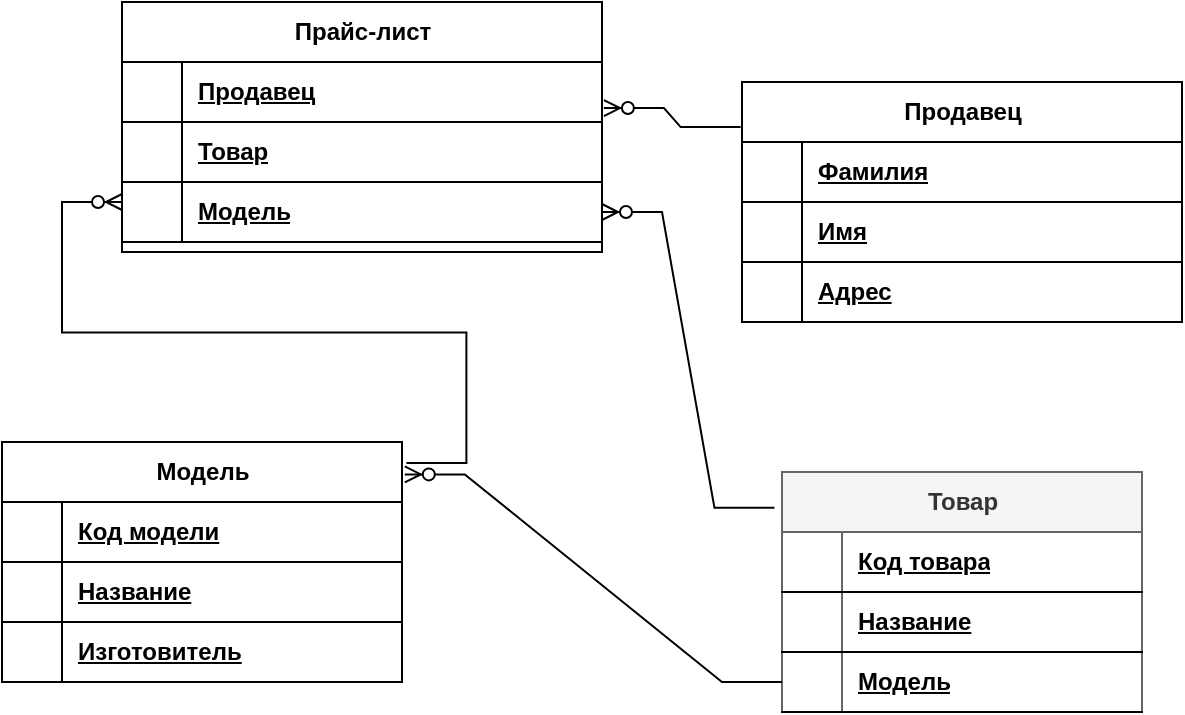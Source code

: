 <mxfile version="23.0.1" type="device">
  <diagram name="Страница — 1" id="3_UjoZERH8CCkRDnR-AB">
    <mxGraphModel dx="1236" dy="525" grid="1" gridSize="10" guides="1" tooltips="1" connect="1" arrows="1" fold="1" page="1" pageScale="1" pageWidth="827" pageHeight="1169" math="0" shadow="0">
      <root>
        <mxCell id="0" />
        <mxCell id="1" parent="0" />
        <mxCell id="VN0VUJJOcpdTgFjsuYnM-11" value="Товар" style="shape=table;startSize=30;container=1;collapsible=1;childLayout=tableLayout;fixedRows=1;rowLines=0;fontStyle=1;align=center;resizeLast=1;html=1;fillColor=#f5f5f5;fontColor=#333333;strokeColor=#666666;" parent="1" vertex="1">
          <mxGeometry x="490" y="505" width="180" height="120" as="geometry" />
        </mxCell>
        <mxCell id="VN0VUJJOcpdTgFjsuYnM-12" value="" style="shape=tableRow;horizontal=0;startSize=0;swimlaneHead=0;swimlaneBody=0;fillColor=none;collapsible=0;dropTarget=0;points=[[0,0.5],[1,0.5]];portConstraint=eastwest;top=0;left=0;right=0;bottom=1;" parent="VN0VUJJOcpdTgFjsuYnM-11" vertex="1">
          <mxGeometry y="30" width="180" height="30" as="geometry" />
        </mxCell>
        <mxCell id="VN0VUJJOcpdTgFjsuYnM-13" value="" style="shape=partialRectangle;connectable=0;fillColor=none;top=0;left=0;bottom=0;right=0;fontStyle=1;overflow=hidden;whiteSpace=wrap;html=1;" parent="VN0VUJJOcpdTgFjsuYnM-12" vertex="1">
          <mxGeometry width="30" height="30" as="geometry">
            <mxRectangle width="30" height="30" as="alternateBounds" />
          </mxGeometry>
        </mxCell>
        <mxCell id="VN0VUJJOcpdTgFjsuYnM-14" value="Код товара" style="shape=partialRectangle;connectable=0;fillColor=none;top=0;left=0;bottom=0;right=0;align=left;spacingLeft=6;fontStyle=5;overflow=hidden;whiteSpace=wrap;html=1;" parent="VN0VUJJOcpdTgFjsuYnM-12" vertex="1">
          <mxGeometry x="30" width="150" height="30" as="geometry">
            <mxRectangle width="150" height="30" as="alternateBounds" />
          </mxGeometry>
        </mxCell>
        <mxCell id="eNB07OYW60TOOH_8sN7m-47" value="" style="shape=tableRow;horizontal=0;startSize=0;swimlaneHead=0;swimlaneBody=0;fillColor=none;collapsible=0;dropTarget=0;points=[[0,0.5],[1,0.5]];portConstraint=eastwest;top=0;left=0;right=0;bottom=1;" vertex="1" parent="VN0VUJJOcpdTgFjsuYnM-11">
          <mxGeometry y="60" width="180" height="30" as="geometry" />
        </mxCell>
        <mxCell id="eNB07OYW60TOOH_8sN7m-48" value="" style="shape=partialRectangle;connectable=0;fillColor=none;top=0;left=0;bottom=0;right=0;fontStyle=1;overflow=hidden;whiteSpace=wrap;html=1;" vertex="1" parent="eNB07OYW60TOOH_8sN7m-47">
          <mxGeometry width="30" height="30" as="geometry">
            <mxRectangle width="30" height="30" as="alternateBounds" />
          </mxGeometry>
        </mxCell>
        <mxCell id="eNB07OYW60TOOH_8sN7m-49" value="Название" style="shape=partialRectangle;connectable=0;fillColor=none;top=0;left=0;bottom=0;right=0;align=left;spacingLeft=6;fontStyle=5;overflow=hidden;whiteSpace=wrap;html=1;" vertex="1" parent="eNB07OYW60TOOH_8sN7m-47">
          <mxGeometry x="30" width="150" height="30" as="geometry">
            <mxRectangle width="150" height="30" as="alternateBounds" />
          </mxGeometry>
        </mxCell>
        <mxCell id="eNB07OYW60TOOH_8sN7m-60" value="" style="shape=tableRow;horizontal=0;startSize=0;swimlaneHead=0;swimlaneBody=0;fillColor=none;collapsible=0;dropTarget=0;points=[[0,0.5],[1,0.5]];portConstraint=eastwest;top=0;left=0;right=0;bottom=1;" vertex="1" parent="VN0VUJJOcpdTgFjsuYnM-11">
          <mxGeometry y="90" width="180" height="30" as="geometry" />
        </mxCell>
        <mxCell id="eNB07OYW60TOOH_8sN7m-61" value="" style="shape=partialRectangle;connectable=0;fillColor=none;top=0;left=0;bottom=0;right=0;fontStyle=1;overflow=hidden;whiteSpace=wrap;html=1;" vertex="1" parent="eNB07OYW60TOOH_8sN7m-60">
          <mxGeometry width="30" height="30" as="geometry">
            <mxRectangle width="30" height="30" as="alternateBounds" />
          </mxGeometry>
        </mxCell>
        <mxCell id="eNB07OYW60TOOH_8sN7m-62" value="Модель" style="shape=partialRectangle;connectable=0;fillColor=none;top=0;left=0;bottom=0;right=0;align=left;spacingLeft=6;fontStyle=5;overflow=hidden;whiteSpace=wrap;html=1;" vertex="1" parent="eNB07OYW60TOOH_8sN7m-60">
          <mxGeometry x="30" width="150" height="30" as="geometry">
            <mxRectangle width="150" height="30" as="alternateBounds" />
          </mxGeometry>
        </mxCell>
        <mxCell id="VN0VUJJOcpdTgFjsuYnM-24" value="Модель" style="shape=table;startSize=30;container=1;collapsible=1;childLayout=tableLayout;fixedRows=1;rowLines=0;fontStyle=1;align=center;resizeLast=1;html=1;" parent="1" vertex="1">
          <mxGeometry x="100" y="490" width="200" height="120" as="geometry" />
        </mxCell>
        <mxCell id="VN0VUJJOcpdTgFjsuYnM-25" value="" style="shape=tableRow;horizontal=0;startSize=0;swimlaneHead=0;swimlaneBody=0;fillColor=none;collapsible=0;dropTarget=0;points=[[0,0.5],[1,0.5]];portConstraint=eastwest;top=0;left=0;right=0;bottom=1;" parent="VN0VUJJOcpdTgFjsuYnM-24" vertex="1">
          <mxGeometry y="30" width="200" height="30" as="geometry" />
        </mxCell>
        <mxCell id="VN0VUJJOcpdTgFjsuYnM-26" value="" style="shape=partialRectangle;connectable=0;fillColor=none;top=0;left=0;bottom=0;right=0;fontStyle=1;overflow=hidden;whiteSpace=wrap;html=1;" parent="VN0VUJJOcpdTgFjsuYnM-25" vertex="1">
          <mxGeometry width="30" height="30" as="geometry">
            <mxRectangle width="30" height="30" as="alternateBounds" />
          </mxGeometry>
        </mxCell>
        <mxCell id="VN0VUJJOcpdTgFjsuYnM-27" value="Код модели" style="shape=partialRectangle;connectable=0;fillColor=none;top=0;left=0;bottom=0;right=0;align=left;spacingLeft=6;fontStyle=5;overflow=hidden;whiteSpace=wrap;html=1;" parent="VN0VUJJOcpdTgFjsuYnM-25" vertex="1">
          <mxGeometry x="30" width="170" height="30" as="geometry">
            <mxRectangle width="170" height="30" as="alternateBounds" />
          </mxGeometry>
        </mxCell>
        <mxCell id="eNB07OYW60TOOH_8sN7m-53" value="" style="shape=tableRow;horizontal=0;startSize=0;swimlaneHead=0;swimlaneBody=0;fillColor=none;collapsible=0;dropTarget=0;points=[[0,0.5],[1,0.5]];portConstraint=eastwest;top=0;left=0;right=0;bottom=1;" vertex="1" parent="VN0VUJJOcpdTgFjsuYnM-24">
          <mxGeometry y="60" width="200" height="30" as="geometry" />
        </mxCell>
        <mxCell id="eNB07OYW60TOOH_8sN7m-54" value="" style="shape=partialRectangle;connectable=0;fillColor=none;top=0;left=0;bottom=0;right=0;fontStyle=1;overflow=hidden;whiteSpace=wrap;html=1;" vertex="1" parent="eNB07OYW60TOOH_8sN7m-53">
          <mxGeometry width="30" height="30" as="geometry">
            <mxRectangle width="30" height="30" as="alternateBounds" />
          </mxGeometry>
        </mxCell>
        <mxCell id="eNB07OYW60TOOH_8sN7m-55" value="Название" style="shape=partialRectangle;connectable=0;fillColor=none;top=0;left=0;bottom=0;right=0;align=left;spacingLeft=6;fontStyle=5;overflow=hidden;whiteSpace=wrap;html=1;" vertex="1" parent="eNB07OYW60TOOH_8sN7m-53">
          <mxGeometry x="30" width="170" height="30" as="geometry">
            <mxRectangle width="170" height="30" as="alternateBounds" />
          </mxGeometry>
        </mxCell>
        <mxCell id="eNB07OYW60TOOH_8sN7m-56" value="" style="shape=tableRow;horizontal=0;startSize=0;swimlaneHead=0;swimlaneBody=0;fillColor=none;collapsible=0;dropTarget=0;points=[[0,0.5],[1,0.5]];portConstraint=eastwest;top=0;left=0;right=0;bottom=1;" vertex="1" parent="VN0VUJJOcpdTgFjsuYnM-24">
          <mxGeometry y="90" width="200" height="30" as="geometry" />
        </mxCell>
        <mxCell id="eNB07OYW60TOOH_8sN7m-57" value="" style="shape=partialRectangle;connectable=0;fillColor=none;top=0;left=0;bottom=0;right=0;fontStyle=1;overflow=hidden;whiteSpace=wrap;html=1;" vertex="1" parent="eNB07OYW60TOOH_8sN7m-56">
          <mxGeometry width="30" height="30" as="geometry">
            <mxRectangle width="30" height="30" as="alternateBounds" />
          </mxGeometry>
        </mxCell>
        <mxCell id="eNB07OYW60TOOH_8sN7m-58" value="Изготовитель" style="shape=partialRectangle;connectable=0;fillColor=none;top=0;left=0;bottom=0;right=0;align=left;spacingLeft=6;fontStyle=5;overflow=hidden;whiteSpace=wrap;html=1;" vertex="1" parent="eNB07OYW60TOOH_8sN7m-56">
          <mxGeometry x="30" width="170" height="30" as="geometry">
            <mxRectangle width="170" height="30" as="alternateBounds" />
          </mxGeometry>
        </mxCell>
        <mxCell id="VN0VUJJOcpdTgFjsuYnM-37" value="Продавец" style="shape=table;startSize=30;container=1;collapsible=1;childLayout=tableLayout;fixedRows=1;rowLines=0;fontStyle=1;align=center;resizeLast=1;html=1;" parent="1" vertex="1">
          <mxGeometry x="470" y="310" width="220" height="120" as="geometry" />
        </mxCell>
        <mxCell id="VN0VUJJOcpdTgFjsuYnM-38" value="" style="shape=tableRow;horizontal=0;startSize=0;swimlaneHead=0;swimlaneBody=0;fillColor=none;collapsible=0;dropTarget=0;points=[[0,0.5],[1,0.5]];portConstraint=eastwest;top=0;left=0;right=0;bottom=1;" parent="VN0VUJJOcpdTgFjsuYnM-37" vertex="1">
          <mxGeometry y="30" width="220" height="30" as="geometry" />
        </mxCell>
        <mxCell id="VN0VUJJOcpdTgFjsuYnM-39" value="" style="shape=partialRectangle;connectable=0;fillColor=none;top=0;left=0;bottom=0;right=0;fontStyle=1;overflow=hidden;whiteSpace=wrap;html=1;" parent="VN0VUJJOcpdTgFjsuYnM-38" vertex="1">
          <mxGeometry width="30" height="30" as="geometry">
            <mxRectangle width="30" height="30" as="alternateBounds" />
          </mxGeometry>
        </mxCell>
        <mxCell id="VN0VUJJOcpdTgFjsuYnM-40" value="Фамилия" style="shape=partialRectangle;connectable=0;fillColor=none;top=0;left=0;bottom=0;right=0;align=left;spacingLeft=6;fontStyle=5;overflow=hidden;whiteSpace=wrap;html=1;" parent="VN0VUJJOcpdTgFjsuYnM-38" vertex="1">
          <mxGeometry x="30" width="190" height="30" as="geometry">
            <mxRectangle width="190" height="30" as="alternateBounds" />
          </mxGeometry>
        </mxCell>
        <mxCell id="eNB07OYW60TOOH_8sN7m-40" value="" style="shape=tableRow;horizontal=0;startSize=0;swimlaneHead=0;swimlaneBody=0;fillColor=none;collapsible=0;dropTarget=0;points=[[0,0.5],[1,0.5]];portConstraint=eastwest;top=0;left=0;right=0;bottom=1;" vertex="1" parent="VN0VUJJOcpdTgFjsuYnM-37">
          <mxGeometry y="60" width="220" height="30" as="geometry" />
        </mxCell>
        <mxCell id="eNB07OYW60TOOH_8sN7m-41" value="" style="shape=partialRectangle;connectable=0;fillColor=none;top=0;left=0;bottom=0;right=0;fontStyle=1;overflow=hidden;whiteSpace=wrap;html=1;" vertex="1" parent="eNB07OYW60TOOH_8sN7m-40">
          <mxGeometry width="30" height="30" as="geometry">
            <mxRectangle width="30" height="30" as="alternateBounds" />
          </mxGeometry>
        </mxCell>
        <mxCell id="eNB07OYW60TOOH_8sN7m-42" value="Имя" style="shape=partialRectangle;connectable=0;fillColor=none;top=0;left=0;bottom=0;right=0;align=left;spacingLeft=6;fontStyle=5;overflow=hidden;whiteSpace=wrap;html=1;" vertex="1" parent="eNB07OYW60TOOH_8sN7m-40">
          <mxGeometry x="30" width="190" height="30" as="geometry">
            <mxRectangle width="190" height="30" as="alternateBounds" />
          </mxGeometry>
        </mxCell>
        <mxCell id="eNB07OYW60TOOH_8sN7m-43" value="" style="shape=tableRow;horizontal=0;startSize=0;swimlaneHead=0;swimlaneBody=0;fillColor=none;collapsible=0;dropTarget=0;points=[[0,0.5],[1,0.5]];portConstraint=eastwest;top=0;left=0;right=0;bottom=1;" vertex="1" parent="VN0VUJJOcpdTgFjsuYnM-37">
          <mxGeometry y="90" width="220" height="30" as="geometry" />
        </mxCell>
        <mxCell id="eNB07OYW60TOOH_8sN7m-44" value="" style="shape=partialRectangle;connectable=0;fillColor=none;top=0;left=0;bottom=0;right=0;fontStyle=1;overflow=hidden;whiteSpace=wrap;html=1;" vertex="1" parent="eNB07OYW60TOOH_8sN7m-43">
          <mxGeometry width="30" height="30" as="geometry">
            <mxRectangle width="30" height="30" as="alternateBounds" />
          </mxGeometry>
        </mxCell>
        <mxCell id="eNB07OYW60TOOH_8sN7m-45" value="Адрес" style="shape=partialRectangle;connectable=0;fillColor=none;top=0;left=0;bottom=0;right=0;align=left;spacingLeft=6;fontStyle=5;overflow=hidden;whiteSpace=wrap;html=1;" vertex="1" parent="eNB07OYW60TOOH_8sN7m-43">
          <mxGeometry x="30" width="190" height="30" as="geometry">
            <mxRectangle width="190" height="30" as="alternateBounds" />
          </mxGeometry>
        </mxCell>
        <mxCell id="VN0VUJJOcpdTgFjsuYnM-51" value="Прайс-лист" style="shape=table;startSize=30;container=1;collapsible=1;childLayout=tableLayout;fixedRows=1;rowLines=0;fontStyle=1;align=center;resizeLast=1;html=1;" parent="1" vertex="1">
          <mxGeometry x="160" y="270" width="240" height="125" as="geometry" />
        </mxCell>
        <mxCell id="eNB07OYW60TOOH_8sN7m-8" value="" style="shape=tableRow;horizontal=0;startSize=0;swimlaneHead=0;swimlaneBody=0;fillColor=none;collapsible=0;dropTarget=0;points=[[0,0.5],[1,0.5]];portConstraint=eastwest;top=0;left=0;right=0;bottom=1;" vertex="1" parent="VN0VUJJOcpdTgFjsuYnM-51">
          <mxGeometry y="30" width="240" height="30" as="geometry" />
        </mxCell>
        <mxCell id="eNB07OYW60TOOH_8sN7m-9" value="" style="shape=partialRectangle;connectable=0;fillColor=none;top=0;left=0;bottom=0;right=0;fontStyle=1;overflow=hidden;whiteSpace=wrap;html=1;" vertex="1" parent="eNB07OYW60TOOH_8sN7m-8">
          <mxGeometry width="30" height="30" as="geometry">
            <mxRectangle width="30" height="30" as="alternateBounds" />
          </mxGeometry>
        </mxCell>
        <mxCell id="eNB07OYW60TOOH_8sN7m-10" value="Продавец" style="shape=partialRectangle;connectable=0;fillColor=none;top=0;left=0;bottom=0;right=0;align=left;spacingLeft=6;fontStyle=5;overflow=hidden;whiteSpace=wrap;html=1;" vertex="1" parent="eNB07OYW60TOOH_8sN7m-8">
          <mxGeometry x="30" width="210" height="30" as="geometry">
            <mxRectangle width="210" height="30" as="alternateBounds" />
          </mxGeometry>
        </mxCell>
        <mxCell id="eNB07OYW60TOOH_8sN7m-21" value="" style="shape=tableRow;horizontal=0;startSize=0;swimlaneHead=0;swimlaneBody=0;fillColor=none;collapsible=0;dropTarget=0;points=[[0,0.5],[1,0.5]];portConstraint=eastwest;top=0;left=0;right=0;bottom=1;" vertex="1" parent="VN0VUJJOcpdTgFjsuYnM-51">
          <mxGeometry y="60" width="240" height="30" as="geometry" />
        </mxCell>
        <mxCell id="eNB07OYW60TOOH_8sN7m-22" value="" style="shape=partialRectangle;connectable=0;fillColor=none;top=0;left=0;bottom=0;right=0;fontStyle=1;overflow=hidden;whiteSpace=wrap;html=1;" vertex="1" parent="eNB07OYW60TOOH_8sN7m-21">
          <mxGeometry width="30" height="30" as="geometry">
            <mxRectangle width="30" height="30" as="alternateBounds" />
          </mxGeometry>
        </mxCell>
        <mxCell id="eNB07OYW60TOOH_8sN7m-23" value="Товар" style="shape=partialRectangle;connectable=0;fillColor=none;top=0;left=0;bottom=0;right=0;align=left;spacingLeft=6;fontStyle=5;overflow=hidden;whiteSpace=wrap;html=1;" vertex="1" parent="eNB07OYW60TOOH_8sN7m-21">
          <mxGeometry x="30" width="210" height="30" as="geometry">
            <mxRectangle width="210" height="30" as="alternateBounds" />
          </mxGeometry>
        </mxCell>
        <mxCell id="eNB07OYW60TOOH_8sN7m-37" value="" style="shape=tableRow;horizontal=0;startSize=0;swimlaneHead=0;swimlaneBody=0;fillColor=none;collapsible=0;dropTarget=0;points=[[0,0.5],[1,0.5]];portConstraint=eastwest;top=0;left=0;right=0;bottom=1;" vertex="1" parent="VN0VUJJOcpdTgFjsuYnM-51">
          <mxGeometry y="90" width="240" height="30" as="geometry" />
        </mxCell>
        <mxCell id="eNB07OYW60TOOH_8sN7m-38" value="" style="shape=partialRectangle;connectable=0;fillColor=none;top=0;left=0;bottom=0;right=0;fontStyle=1;overflow=hidden;whiteSpace=wrap;html=1;" vertex="1" parent="eNB07OYW60TOOH_8sN7m-37">
          <mxGeometry width="30" height="30" as="geometry">
            <mxRectangle width="30" height="30" as="alternateBounds" />
          </mxGeometry>
        </mxCell>
        <mxCell id="eNB07OYW60TOOH_8sN7m-39" value="Модель" style="shape=partialRectangle;connectable=0;fillColor=none;top=0;left=0;bottom=0;right=0;align=left;spacingLeft=6;fontStyle=5;overflow=hidden;whiteSpace=wrap;html=1;" vertex="1" parent="eNB07OYW60TOOH_8sN7m-37">
          <mxGeometry x="30" width="210" height="30" as="geometry">
            <mxRectangle width="210" height="30" as="alternateBounds" />
          </mxGeometry>
        </mxCell>
        <mxCell id="VN0VUJJOcpdTgFjsuYnM-64" value="" style="edgeStyle=entityRelationEdgeStyle;fontSize=12;html=1;endArrow=ERzeroToMany;endFill=1;rounded=0;exitX=-0.021;exitY=0.149;exitDx=0;exitDy=0;entryX=1;entryY=0.5;entryDx=0;entryDy=0;exitPerimeter=0;" parent="1" source="VN0VUJJOcpdTgFjsuYnM-11" target="eNB07OYW60TOOH_8sN7m-37" edge="1">
          <mxGeometry width="100" height="100" relative="1" as="geometry">
            <mxPoint x="366.5" y="500" as="sourcePoint" />
            <mxPoint x="460.5" y="705" as="targetPoint" />
          </mxGeometry>
        </mxCell>
        <mxCell id="VN0VUJJOcpdTgFjsuYnM-65" value="" style="edgeStyle=entityRelationEdgeStyle;fontSize=12;html=1;endArrow=ERzeroToMany;endFill=1;rounded=0;entryX=1.004;entryY=0.767;entryDx=0;entryDy=0;exitX=-0.003;exitY=0.188;exitDx=0;exitDy=0;exitPerimeter=0;entryPerimeter=0;" parent="1" source="VN0VUJJOcpdTgFjsuYnM-37" target="eNB07OYW60TOOH_8sN7m-8" edge="1">
          <mxGeometry width="100" height="100" relative="1" as="geometry">
            <mxPoint x="508.46" y="407.61" as="sourcePoint" />
            <mxPoint x="430" y="320" as="targetPoint" />
          </mxGeometry>
        </mxCell>
        <mxCell id="eNB07OYW60TOOH_8sN7m-59" value="" style="edgeStyle=entityRelationEdgeStyle;fontSize=12;html=1;endArrow=ERzeroToMany;endFill=1;rounded=0;exitX=0;exitY=0.5;exitDx=0;exitDy=0;entryX=1.007;entryY=0.135;entryDx=0;entryDy=0;entryPerimeter=0;" edge="1" parent="1" source="eNB07OYW60TOOH_8sN7m-60" target="VN0VUJJOcpdTgFjsuYnM-24">
          <mxGeometry width="100" height="100" relative="1" as="geometry">
            <mxPoint x="581" y="562.5" as="sourcePoint" />
            <mxPoint x="350" y="507.76" as="targetPoint" />
            <Array as="points">
              <mxPoint x="461" y="520" />
              <mxPoint x="401" y="570" />
              <mxPoint x="381" y="496" />
            </Array>
          </mxGeometry>
        </mxCell>
        <mxCell id="eNB07OYW60TOOH_8sN7m-63" value="" style="edgeStyle=entityRelationEdgeStyle;fontSize=12;html=1;endArrow=ERzeroToMany;endFill=1;rounded=0;exitX=1.011;exitY=0.088;exitDx=0;exitDy=0;entryX=1.007;entryY=0.135;entryDx=0;entryDy=0;entryPerimeter=0;exitPerimeter=0;" edge="1" parent="1" source="VN0VUJJOcpdTgFjsuYnM-24">
          <mxGeometry width="100" height="100" relative="1" as="geometry">
            <mxPoint x="349" y="474" as="sourcePoint" />
            <mxPoint x="160" y="370" as="targetPoint" />
            <Array as="points">
              <mxPoint x="320" y="384" />
              <mxPoint x="260" y="434" />
              <mxPoint x="240" y="360" />
            </Array>
          </mxGeometry>
        </mxCell>
      </root>
    </mxGraphModel>
  </diagram>
</mxfile>
